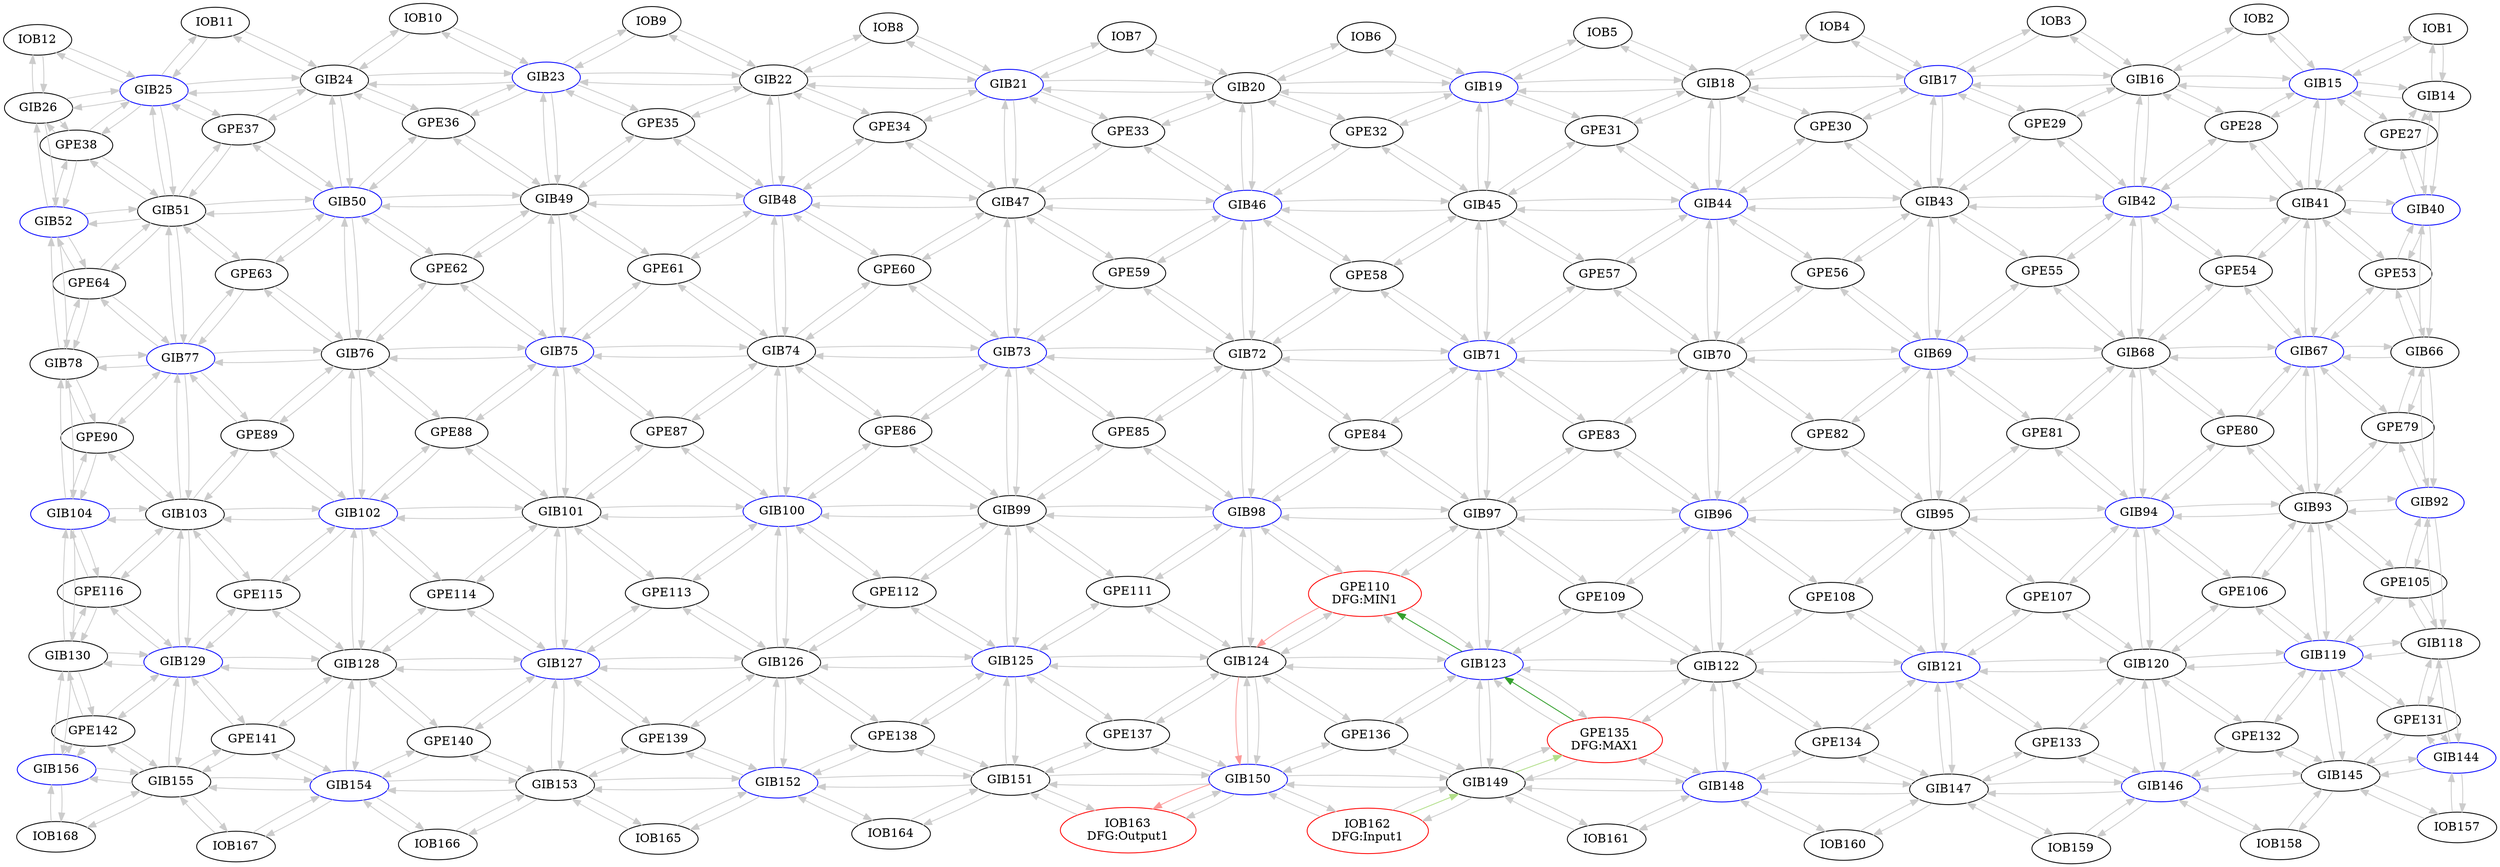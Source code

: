 Digraph G {
layout = sfdp;
overlap = scale;
IOB1[label = "IOB1", color = black];
GIB14->IOB1[color = gray80];
GIB15->IOB1[color = gray80];
IOB2[label = "IOB2", color = black];
GIB15->IOB2[color = gray80];
GIB16->IOB2[color = gray80];
IOB3[label = "IOB3", color = black];
GIB16->IOB3[color = gray80];
GIB17->IOB3[color = gray80];
IOB4[label = "IOB4", color = black];
GIB17->IOB4[color = gray80];
GIB18->IOB4[color = gray80];
IOB5[label = "IOB5", color = black];
GIB18->IOB5[color = gray80];
GIB19->IOB5[color = gray80];
IOB6[label = "IOB6", color = black];
GIB19->IOB6[color = gray80];
GIB20->IOB6[color = gray80];
IOB7[label = "IOB7", color = black];
GIB20->IOB7[color = gray80];
GIB21->IOB7[color = gray80];
IOB8[label = "IOB8", color = black];
GIB21->IOB8[color = gray80];
GIB22->IOB8[color = gray80];
IOB9[label = "IOB9", color = black];
GIB22->IOB9[color = gray80];
GIB23->IOB9[color = gray80];
IOB10[label = "IOB10", color = black];
GIB23->IOB10[color = gray80];
GIB24->IOB10[color = gray80];
IOB11[label = "IOB11", color = black];
GIB24->IOB11[color = gray80];
GIB25->IOB11[color = gray80];
IOB12[label = "IOB12", color = black];
GIB25->IOB12[color = gray80];
GIB26->IOB12[color = gray80];
GIB14[label = "GIB14", color = black];
IOB1->GIB14[color = gray80];
GIB15->GIB14[color = gray80];
GPE27->GIB14[color = gray80];
GIB40->GIB14[color = gray80];
GIB15[label = "GIB15", color = blue];
IOB1->GIB15[color = gray80];
IOB2->GIB15[color = gray80];
GIB14->GIB15[color = gray80];
GIB16->GIB15[color = gray80];
GPE27->GIB15[color = gray80];
GPE28->GIB15[color = gray80];
GIB41->GIB15[color = gray80];
GIB16[label = "GIB16", color = black];
IOB2->GIB16[color = gray80];
IOB3->GIB16[color = gray80];
GIB15->GIB16[color = gray80];
GIB17->GIB16[color = gray80];
GPE28->GIB16[color = gray80];
GPE29->GIB16[color = gray80];
GIB42->GIB16[color = gray80];
GIB17[label = "GIB17", color = blue];
IOB3->GIB17[color = gray80];
IOB4->GIB17[color = gray80];
GIB16->GIB17[color = gray80];
GIB18->GIB17[color = gray80];
GPE29->GIB17[color = gray80];
GPE30->GIB17[color = gray80];
GIB43->GIB17[color = gray80];
GIB18[label = "GIB18", color = black];
IOB4->GIB18[color = gray80];
IOB5->GIB18[color = gray80];
GIB17->GIB18[color = gray80];
GIB19->GIB18[color = gray80];
GPE30->GIB18[color = gray80];
GPE31->GIB18[color = gray80];
GIB44->GIB18[color = gray80];
GIB19[label = "GIB19", color = blue];
IOB5->GIB19[color = gray80];
IOB6->GIB19[color = gray80];
GIB18->GIB19[color = gray80];
GIB20->GIB19[color = gray80];
GPE31->GIB19[color = gray80];
GPE32->GIB19[color = gray80];
GIB45->GIB19[color = gray80];
GIB20[label = "GIB20", color = black];
IOB6->GIB20[color = gray80];
IOB7->GIB20[color = gray80];
GIB19->GIB20[color = gray80];
GIB21->GIB20[color = gray80];
GPE32->GIB20[color = gray80];
GPE33->GIB20[color = gray80];
GIB46->GIB20[color = gray80];
GIB21[label = "GIB21", color = blue];
IOB7->GIB21[color = gray80];
IOB8->GIB21[color = gray80];
GIB20->GIB21[color = gray80];
GIB22->GIB21[color = gray80];
GPE33->GIB21[color = gray80];
GPE34->GIB21[color = gray80];
GIB47->GIB21[color = gray80];
GIB22[label = "GIB22", color = black];
IOB8->GIB22[color = gray80];
IOB9->GIB22[color = gray80];
GIB21->GIB22[color = gray80];
GIB23->GIB22[color = gray80];
GPE34->GIB22[color = gray80];
GPE35->GIB22[color = gray80];
GIB48->GIB22[color = gray80];
GIB23[label = "GIB23", color = blue];
IOB9->GIB23[color = gray80];
IOB10->GIB23[color = gray80];
GIB22->GIB23[color = gray80];
GIB24->GIB23[color = gray80];
GPE35->GIB23[color = gray80];
GPE36->GIB23[color = gray80];
GIB49->GIB23[color = gray80];
GIB24[label = "GIB24", color = black];
IOB10->GIB24[color = gray80];
IOB11->GIB24[color = gray80];
GIB23->GIB24[color = gray80];
GIB25->GIB24[color = gray80];
GPE36->GIB24[color = gray80];
GPE37->GIB24[color = gray80];
GIB50->GIB24[color = gray80];
GIB25[label = "GIB25", color = blue];
IOB11->GIB25[color = gray80];
IOB12->GIB25[color = gray80];
GIB24->GIB25[color = gray80];
GIB26->GIB25[color = gray80];
GPE37->GIB25[color = gray80];
GPE38->GIB25[color = gray80];
GIB51->GIB25[color = gray80];
GIB26[label = "GIB26", color = black];
IOB12->GIB26[color = gray80];
GIB25->GIB26[color = gray80];
GPE38->GIB26[color = gray80];
GIB52->GIB26[color = gray80];
GPE27[label = "GPE27", color = black];
GIB14->GPE27[color = gray80];
GIB15->GPE27[color = gray80];
GIB40->GPE27[color = gray80];
GIB41->GPE27[color = gray80];
GPE28[label = "GPE28", color = black];
GIB15->GPE28[color = gray80];
GIB16->GPE28[color = gray80];
GIB41->GPE28[color = gray80];
GIB42->GPE28[color = gray80];
GPE29[label = "GPE29", color = black];
GIB16->GPE29[color = gray80];
GIB17->GPE29[color = gray80];
GIB42->GPE29[color = gray80];
GIB43->GPE29[color = gray80];
GPE30[label = "GPE30", color = black];
GIB17->GPE30[color = gray80];
GIB18->GPE30[color = gray80];
GIB43->GPE30[color = gray80];
GIB44->GPE30[color = gray80];
GPE31[label = "GPE31", color = black];
GIB18->GPE31[color = gray80];
GIB19->GPE31[color = gray80];
GIB44->GPE31[color = gray80];
GIB45->GPE31[color = gray80];
GPE32[label = "GPE32", color = black];
GIB19->GPE32[color = gray80];
GIB20->GPE32[color = gray80];
GIB45->GPE32[color = gray80];
GIB46->GPE32[color = gray80];
GPE33[label = "GPE33", color = black];
GIB20->GPE33[color = gray80];
GIB21->GPE33[color = gray80];
GIB46->GPE33[color = gray80];
GIB47->GPE33[color = gray80];
GPE34[label = "GPE34", color = black];
GIB21->GPE34[color = gray80];
GIB22->GPE34[color = gray80];
GIB47->GPE34[color = gray80];
GIB48->GPE34[color = gray80];
GPE35[label = "GPE35", color = black];
GIB22->GPE35[color = gray80];
GIB23->GPE35[color = gray80];
GIB48->GPE35[color = gray80];
GIB49->GPE35[color = gray80];
GPE36[label = "GPE36", color = black];
GIB23->GPE36[color = gray80];
GIB24->GPE36[color = gray80];
GIB49->GPE36[color = gray80];
GIB50->GPE36[color = gray80];
GPE37[label = "GPE37", color = black];
GIB24->GPE37[color = gray80];
GIB25->GPE37[color = gray80];
GIB50->GPE37[color = gray80];
GIB51->GPE37[color = gray80];
GPE38[label = "GPE38", color = black];
GIB25->GPE38[color = gray80];
GIB26->GPE38[color = gray80];
GIB51->GPE38[color = gray80];
GIB52->GPE38[color = gray80];
GIB40[label = "GIB40", color = blue];
GIB14->GIB40[color = gray80];
GPE27->GIB40[color = gray80];
GIB41->GIB40[color = gray80];
GPE53->GIB40[color = gray80];
GIB66->GIB40[color = gray80];
GIB41[label = "GIB41", color = black];
GIB15->GIB41[color = gray80];
GPE27->GIB41[color = gray80];
GPE28->GIB41[color = gray80];
GIB40->GIB41[color = gray80];
GIB42->GIB41[color = gray80];
GPE53->GIB41[color = gray80];
GPE54->GIB41[color = gray80];
GIB67->GIB41[color = gray80];
GIB42[label = "GIB42", color = blue];
GIB16->GIB42[color = gray80];
GPE28->GIB42[color = gray80];
GPE29->GIB42[color = gray80];
GIB41->GIB42[color = gray80];
GIB43->GIB42[color = gray80];
GPE54->GIB42[color = gray80];
GPE55->GIB42[color = gray80];
GIB68->GIB42[color = gray80];
GIB43[label = "GIB43", color = black];
GIB17->GIB43[color = gray80];
GPE29->GIB43[color = gray80];
GPE30->GIB43[color = gray80];
GIB42->GIB43[color = gray80];
GIB44->GIB43[color = gray80];
GPE55->GIB43[color = gray80];
GPE56->GIB43[color = gray80];
GIB69->GIB43[color = gray80];
GIB44[label = "GIB44", color = blue];
GIB18->GIB44[color = gray80];
GPE30->GIB44[color = gray80];
GPE31->GIB44[color = gray80];
GIB43->GIB44[color = gray80];
GIB45->GIB44[color = gray80];
GPE56->GIB44[color = gray80];
GPE57->GIB44[color = gray80];
GIB70->GIB44[color = gray80];
GIB45[label = "GIB45", color = black];
GIB19->GIB45[color = gray80];
GPE31->GIB45[color = gray80];
GPE32->GIB45[color = gray80];
GIB44->GIB45[color = gray80];
GIB46->GIB45[color = gray80];
GPE57->GIB45[color = gray80];
GPE58->GIB45[color = gray80];
GIB71->GIB45[color = gray80];
GIB46[label = "GIB46", color = blue];
GIB20->GIB46[color = gray80];
GPE32->GIB46[color = gray80];
GPE33->GIB46[color = gray80];
GIB45->GIB46[color = gray80];
GIB47->GIB46[color = gray80];
GPE58->GIB46[color = gray80];
GPE59->GIB46[color = gray80];
GIB72->GIB46[color = gray80];
GIB47[label = "GIB47", color = black];
GIB21->GIB47[color = gray80];
GPE33->GIB47[color = gray80];
GPE34->GIB47[color = gray80];
GIB46->GIB47[color = gray80];
GIB48->GIB47[color = gray80];
GPE59->GIB47[color = gray80];
GPE60->GIB47[color = gray80];
GIB73->GIB47[color = gray80];
GIB48[label = "GIB48", color = blue];
GIB22->GIB48[color = gray80];
GPE34->GIB48[color = gray80];
GPE35->GIB48[color = gray80];
GIB47->GIB48[color = gray80];
GIB49->GIB48[color = gray80];
GPE60->GIB48[color = gray80];
GPE61->GIB48[color = gray80];
GIB74->GIB48[color = gray80];
GIB49[label = "GIB49", color = black];
GIB23->GIB49[color = gray80];
GPE35->GIB49[color = gray80];
GPE36->GIB49[color = gray80];
GIB48->GIB49[color = gray80];
GIB50->GIB49[color = gray80];
GPE61->GIB49[color = gray80];
GPE62->GIB49[color = gray80];
GIB75->GIB49[color = gray80];
GIB50[label = "GIB50", color = blue];
GIB24->GIB50[color = gray80];
GPE36->GIB50[color = gray80];
GPE37->GIB50[color = gray80];
GIB49->GIB50[color = gray80];
GIB51->GIB50[color = gray80];
GPE62->GIB50[color = gray80];
GPE63->GIB50[color = gray80];
GIB76->GIB50[color = gray80];
GIB51[label = "GIB51", color = black];
GIB25->GIB51[color = gray80];
GPE37->GIB51[color = gray80];
GPE38->GIB51[color = gray80];
GIB50->GIB51[color = gray80];
GIB52->GIB51[color = gray80];
GPE63->GIB51[color = gray80];
GPE64->GIB51[color = gray80];
GIB77->GIB51[color = gray80];
GIB52[label = "GIB52", color = blue];
GIB26->GIB52[color = gray80];
GPE38->GIB52[color = gray80];
GIB51->GIB52[color = gray80];
GPE64->GIB52[color = gray80];
GIB78->GIB52[color = gray80];
GPE53[label = "GPE53", color = black];
GIB40->GPE53[color = gray80];
GIB41->GPE53[color = gray80];
GIB66->GPE53[color = gray80];
GIB67->GPE53[color = gray80];
GPE54[label = "GPE54", color = black];
GIB41->GPE54[color = gray80];
GIB42->GPE54[color = gray80];
GIB67->GPE54[color = gray80];
GIB68->GPE54[color = gray80];
GPE55[label = "GPE55", color = black];
GIB42->GPE55[color = gray80];
GIB43->GPE55[color = gray80];
GIB68->GPE55[color = gray80];
GIB69->GPE55[color = gray80];
GPE56[label = "GPE56", color = black];
GIB43->GPE56[color = gray80];
GIB44->GPE56[color = gray80];
GIB69->GPE56[color = gray80];
GIB70->GPE56[color = gray80];
GPE57[label = "GPE57", color = black];
GIB44->GPE57[color = gray80];
GIB45->GPE57[color = gray80];
GIB70->GPE57[color = gray80];
GIB71->GPE57[color = gray80];
GPE58[label = "GPE58", color = black];
GIB45->GPE58[color = gray80];
GIB46->GPE58[color = gray80];
GIB71->GPE58[color = gray80];
GIB72->GPE58[color = gray80];
GPE59[label = "GPE59", color = black];
GIB46->GPE59[color = gray80];
GIB47->GPE59[color = gray80];
GIB72->GPE59[color = gray80];
GIB73->GPE59[color = gray80];
GPE60[label = "GPE60", color = black];
GIB47->GPE60[color = gray80];
GIB48->GPE60[color = gray80];
GIB73->GPE60[color = gray80];
GIB74->GPE60[color = gray80];
GPE61[label = "GPE61", color = black];
GIB48->GPE61[color = gray80];
GIB49->GPE61[color = gray80];
GIB74->GPE61[color = gray80];
GIB75->GPE61[color = gray80];
GPE62[label = "GPE62", color = black];
GIB49->GPE62[color = gray80];
GIB50->GPE62[color = gray80];
GIB75->GPE62[color = gray80];
GIB76->GPE62[color = gray80];
GPE63[label = "GPE63", color = black];
GIB50->GPE63[color = gray80];
GIB51->GPE63[color = gray80];
GIB76->GPE63[color = gray80];
GIB77->GPE63[color = gray80];
GPE64[label = "GPE64", color = black];
GIB51->GPE64[color = gray80];
GIB52->GPE64[color = gray80];
GIB77->GPE64[color = gray80];
GIB78->GPE64[color = gray80];
GIB66[label = "GIB66", color = black];
GIB40->GIB66[color = gray80];
GPE53->GIB66[color = gray80];
GIB67->GIB66[color = gray80];
GPE79->GIB66[color = gray80];
GIB92->GIB66[color = gray80];
GIB67[label = "GIB67", color = blue];
GIB41->GIB67[color = gray80];
GPE53->GIB67[color = gray80];
GPE54->GIB67[color = gray80];
GIB66->GIB67[color = gray80];
GIB68->GIB67[color = gray80];
GPE79->GIB67[color = gray80];
GPE80->GIB67[color = gray80];
GIB93->GIB67[color = gray80];
GIB68[label = "GIB68", color = black];
GIB42->GIB68[color = gray80];
GPE54->GIB68[color = gray80];
GPE55->GIB68[color = gray80];
GIB67->GIB68[color = gray80];
GIB69->GIB68[color = gray80];
GPE80->GIB68[color = gray80];
GPE81->GIB68[color = gray80];
GIB94->GIB68[color = gray80];
GIB69[label = "GIB69", color = blue];
GIB43->GIB69[color = gray80];
GPE55->GIB69[color = gray80];
GPE56->GIB69[color = gray80];
GIB68->GIB69[color = gray80];
GIB70->GIB69[color = gray80];
GPE81->GIB69[color = gray80];
GPE82->GIB69[color = gray80];
GIB95->GIB69[color = gray80];
GIB70[label = "GIB70", color = black];
GIB44->GIB70[color = gray80];
GPE56->GIB70[color = gray80];
GPE57->GIB70[color = gray80];
GIB69->GIB70[color = gray80];
GIB71->GIB70[color = gray80];
GPE82->GIB70[color = gray80];
GPE83->GIB70[color = gray80];
GIB96->GIB70[color = gray80];
GIB71[label = "GIB71", color = blue];
GIB45->GIB71[color = gray80];
GPE57->GIB71[color = gray80];
GPE58->GIB71[color = gray80];
GIB70->GIB71[color = gray80];
GIB72->GIB71[color = gray80];
GPE83->GIB71[color = gray80];
GPE84->GIB71[color = gray80];
GIB97->GIB71[color = gray80];
GIB72[label = "GIB72", color = black];
GIB46->GIB72[color = gray80];
GPE58->GIB72[color = gray80];
GPE59->GIB72[color = gray80];
GIB71->GIB72[color = gray80];
GIB73->GIB72[color = gray80];
GPE84->GIB72[color = gray80];
GPE85->GIB72[color = gray80];
GIB98->GIB72[color = gray80];
GIB73[label = "GIB73", color = blue];
GIB47->GIB73[color = gray80];
GPE59->GIB73[color = gray80];
GPE60->GIB73[color = gray80];
GIB72->GIB73[color = gray80];
GIB74->GIB73[color = gray80];
GPE85->GIB73[color = gray80];
GPE86->GIB73[color = gray80];
GIB99->GIB73[color = gray80];
GIB74[label = "GIB74", color = black];
GIB48->GIB74[color = gray80];
GPE60->GIB74[color = gray80];
GPE61->GIB74[color = gray80];
GIB73->GIB74[color = gray80];
GIB75->GIB74[color = gray80];
GPE86->GIB74[color = gray80];
GPE87->GIB74[color = gray80];
GIB100->GIB74[color = gray80];
GIB75[label = "GIB75", color = blue];
GIB49->GIB75[color = gray80];
GPE61->GIB75[color = gray80];
GPE62->GIB75[color = gray80];
GIB74->GIB75[color = gray80];
GIB76->GIB75[color = gray80];
GPE87->GIB75[color = gray80];
GPE88->GIB75[color = gray80];
GIB101->GIB75[color = gray80];
GIB76[label = "GIB76", color = black];
GIB50->GIB76[color = gray80];
GPE62->GIB76[color = gray80];
GPE63->GIB76[color = gray80];
GIB75->GIB76[color = gray80];
GIB77->GIB76[color = gray80];
GPE88->GIB76[color = gray80];
GPE89->GIB76[color = gray80];
GIB102->GIB76[color = gray80];
GIB77[label = "GIB77", color = blue];
GIB51->GIB77[color = gray80];
GPE63->GIB77[color = gray80];
GPE64->GIB77[color = gray80];
GIB76->GIB77[color = gray80];
GIB78->GIB77[color = gray80];
GPE89->GIB77[color = gray80];
GPE90->GIB77[color = gray80];
GIB103->GIB77[color = gray80];
GIB78[label = "GIB78", color = black];
GIB52->GIB78[color = gray80];
GPE64->GIB78[color = gray80];
GIB77->GIB78[color = gray80];
GPE90->GIB78[color = gray80];
GIB104->GIB78[color = gray80];
GPE79[label = "GPE79", color = black];
GIB66->GPE79[color = gray80];
GIB67->GPE79[color = gray80];
GIB92->GPE79[color = gray80];
GIB93->GPE79[color = gray80];
GPE80[label = "GPE80", color = black];
GIB67->GPE80[color = gray80];
GIB68->GPE80[color = gray80];
GIB93->GPE80[color = gray80];
GIB94->GPE80[color = gray80];
GPE81[label = "GPE81", color = black];
GIB68->GPE81[color = gray80];
GIB69->GPE81[color = gray80];
GIB94->GPE81[color = gray80];
GIB95->GPE81[color = gray80];
GPE82[label = "GPE82", color = black];
GIB69->GPE82[color = gray80];
GIB70->GPE82[color = gray80];
GIB95->GPE82[color = gray80];
GIB96->GPE82[color = gray80];
GPE83[label = "GPE83", color = black];
GIB70->GPE83[color = gray80];
GIB71->GPE83[color = gray80];
GIB96->GPE83[color = gray80];
GIB97->GPE83[color = gray80];
GPE84[label = "GPE84", color = black];
GIB71->GPE84[color = gray80];
GIB72->GPE84[color = gray80];
GIB97->GPE84[color = gray80];
GIB98->GPE84[color = gray80];
GPE85[label = "GPE85", color = black];
GIB72->GPE85[color = gray80];
GIB73->GPE85[color = gray80];
GIB98->GPE85[color = gray80];
GIB99->GPE85[color = gray80];
GPE86[label = "GPE86", color = black];
GIB73->GPE86[color = gray80];
GIB74->GPE86[color = gray80];
GIB99->GPE86[color = gray80];
GIB100->GPE86[color = gray80];
GPE87[label = "GPE87", color = black];
GIB74->GPE87[color = gray80];
GIB75->GPE87[color = gray80];
GIB100->GPE87[color = gray80];
GIB101->GPE87[color = gray80];
GPE88[label = "GPE88", color = black];
GIB75->GPE88[color = gray80];
GIB76->GPE88[color = gray80];
GIB101->GPE88[color = gray80];
GIB102->GPE88[color = gray80];
GPE89[label = "GPE89", color = black];
GIB76->GPE89[color = gray80];
GIB77->GPE89[color = gray80];
GIB102->GPE89[color = gray80];
GIB103->GPE89[color = gray80];
GPE90[label = "GPE90", color = black];
GIB77->GPE90[color = gray80];
GIB78->GPE90[color = gray80];
GIB103->GPE90[color = gray80];
GIB104->GPE90[color = gray80];
GIB92[label = "GIB92", color = blue];
GIB66->GIB92[color = gray80];
GPE79->GIB92[color = gray80];
GIB93->GIB92[color = gray80];
GPE105->GIB92[color = gray80];
GIB118->GIB92[color = gray80];
GIB93[label = "GIB93", color = black];
GIB67->GIB93[color = gray80];
GPE79->GIB93[color = gray80];
GPE80->GIB93[color = gray80];
GIB92->GIB93[color = gray80];
GIB94->GIB93[color = gray80];
GPE105->GIB93[color = gray80];
GPE106->GIB93[color = gray80];
GIB119->GIB93[color = gray80];
GIB94[label = "GIB94", color = blue];
GIB68->GIB94[color = gray80];
GPE80->GIB94[color = gray80];
GPE81->GIB94[color = gray80];
GIB93->GIB94[color = gray80];
GIB95->GIB94[color = gray80];
GPE106->GIB94[color = gray80];
GPE107->GIB94[color = gray80];
GIB120->GIB94[color = gray80];
GIB95[label = "GIB95", color = black];
GIB69->GIB95[color = gray80];
GPE81->GIB95[color = gray80];
GPE82->GIB95[color = gray80];
GIB94->GIB95[color = gray80];
GIB96->GIB95[color = gray80];
GPE107->GIB95[color = gray80];
GPE108->GIB95[color = gray80];
GIB121->GIB95[color = gray80];
GIB96[label = "GIB96", color = blue];
GIB70->GIB96[color = gray80];
GPE82->GIB96[color = gray80];
GPE83->GIB96[color = gray80];
GIB95->GIB96[color = gray80];
GIB97->GIB96[color = gray80];
GPE108->GIB96[color = gray80];
GPE109->GIB96[color = gray80];
GIB122->GIB96[color = gray80];
GIB97[label = "GIB97", color = black];
GIB71->GIB97[color = gray80];
GPE83->GIB97[color = gray80];
GPE84->GIB97[color = gray80];
GIB96->GIB97[color = gray80];
GIB98->GIB97[color = gray80];
GPE109->GIB97[color = gray80];
GPE110->GIB97[color = gray80];
GIB123->GIB97[color = gray80];
GIB98[label = "GIB98", color = blue];
GIB72->GIB98[color = gray80];
GPE84->GIB98[color = gray80];
GPE85->GIB98[color = gray80];
GIB97->GIB98[color = gray80];
GIB99->GIB98[color = gray80];
GPE110->GIB98[color = gray80];
GPE111->GIB98[color = gray80];
GIB124->GIB98[color = gray80];
GIB99[label = "GIB99", color = black];
GIB73->GIB99[color = gray80];
GPE85->GIB99[color = gray80];
GPE86->GIB99[color = gray80];
GIB98->GIB99[color = gray80];
GIB100->GIB99[color = gray80];
GPE111->GIB99[color = gray80];
GPE112->GIB99[color = gray80];
GIB125->GIB99[color = gray80];
GIB100[label = "GIB100", color = blue];
GIB74->GIB100[color = gray80];
GPE86->GIB100[color = gray80];
GPE87->GIB100[color = gray80];
GIB99->GIB100[color = gray80];
GIB101->GIB100[color = gray80];
GPE112->GIB100[color = gray80];
GPE113->GIB100[color = gray80];
GIB126->GIB100[color = gray80];
GIB101[label = "GIB101", color = black];
GIB75->GIB101[color = gray80];
GPE87->GIB101[color = gray80];
GPE88->GIB101[color = gray80];
GIB100->GIB101[color = gray80];
GIB102->GIB101[color = gray80];
GPE113->GIB101[color = gray80];
GPE114->GIB101[color = gray80];
GIB127->GIB101[color = gray80];
GIB102[label = "GIB102", color = blue];
GIB76->GIB102[color = gray80];
GPE88->GIB102[color = gray80];
GPE89->GIB102[color = gray80];
GIB101->GIB102[color = gray80];
GIB103->GIB102[color = gray80];
GPE114->GIB102[color = gray80];
GPE115->GIB102[color = gray80];
GIB128->GIB102[color = gray80];
GIB103[label = "GIB103", color = black];
GIB77->GIB103[color = gray80];
GPE89->GIB103[color = gray80];
GPE90->GIB103[color = gray80];
GIB102->GIB103[color = gray80];
GIB104->GIB103[color = gray80];
GPE115->GIB103[color = gray80];
GPE116->GIB103[color = gray80];
GIB129->GIB103[color = gray80];
GIB104[label = "GIB104", color = blue];
GIB78->GIB104[color = gray80];
GPE90->GIB104[color = gray80];
GIB103->GIB104[color = gray80];
GPE116->GIB104[color = gray80];
GIB130->GIB104[color = gray80];
GPE105[label = "GPE105", color = black];
GIB92->GPE105[color = gray80];
GIB93->GPE105[color = gray80];
GIB118->GPE105[color = gray80];
GIB119->GPE105[color = gray80];
GPE106[label = "GPE106", color = black];
GIB93->GPE106[color = gray80];
GIB94->GPE106[color = gray80];
GIB119->GPE106[color = gray80];
GIB120->GPE106[color = gray80];
GPE107[label = "GPE107", color = black];
GIB94->GPE107[color = gray80];
GIB95->GPE107[color = gray80];
GIB120->GPE107[color = gray80];
GIB121->GPE107[color = gray80];
GPE108[label = "GPE108", color = black];
GIB95->GPE108[color = gray80];
GIB96->GPE108[color = gray80];
GIB121->GPE108[color = gray80];
GIB122->GPE108[color = gray80];
GPE109[label = "GPE109", color = black];
GIB96->GPE109[color = gray80];
GIB97->GPE109[color = gray80];
GIB122->GPE109[color = gray80];
GIB123->GPE109[color = gray80];
GPE110[label = "GPE110\nDFG:MIN1", color = red];
GIB97->GPE110[color = gray80];
GIB98->GPE110[color = gray80];
GIB123->GPE110[color = gray80];
GIB124->GPE110[color = gray80];
GPE111[label = "GPE111", color = black];
GIB98->GPE111[color = gray80];
GIB99->GPE111[color = gray80];
GIB124->GPE111[color = gray80];
GIB125->GPE111[color = gray80];
GPE112[label = "GPE112", color = black];
GIB99->GPE112[color = gray80];
GIB100->GPE112[color = gray80];
GIB125->GPE112[color = gray80];
GIB126->GPE112[color = gray80];
GPE113[label = "GPE113", color = black];
GIB100->GPE113[color = gray80];
GIB101->GPE113[color = gray80];
GIB126->GPE113[color = gray80];
GIB127->GPE113[color = gray80];
GPE114[label = "GPE114", color = black];
GIB101->GPE114[color = gray80];
GIB102->GPE114[color = gray80];
GIB127->GPE114[color = gray80];
GIB128->GPE114[color = gray80];
GPE115[label = "GPE115", color = black];
GIB102->GPE115[color = gray80];
GIB103->GPE115[color = gray80];
GIB128->GPE115[color = gray80];
GIB129->GPE115[color = gray80];
GPE116[label = "GPE116", color = black];
GIB103->GPE116[color = gray80];
GIB104->GPE116[color = gray80];
GIB129->GPE116[color = gray80];
GIB130->GPE116[color = gray80];
GIB118[label = "GIB118", color = black];
GIB92->GIB118[color = gray80];
GPE105->GIB118[color = gray80];
GIB119->GIB118[color = gray80];
GPE131->GIB118[color = gray80];
GIB144->GIB118[color = gray80];
GIB119[label = "GIB119", color = blue];
GIB93->GIB119[color = gray80];
GPE105->GIB119[color = gray80];
GPE106->GIB119[color = gray80];
GIB118->GIB119[color = gray80];
GIB120->GIB119[color = gray80];
GPE131->GIB119[color = gray80];
GPE132->GIB119[color = gray80];
GIB145->GIB119[color = gray80];
GIB120[label = "GIB120", color = black];
GIB94->GIB120[color = gray80];
GPE106->GIB120[color = gray80];
GPE107->GIB120[color = gray80];
GIB119->GIB120[color = gray80];
GIB121->GIB120[color = gray80];
GPE132->GIB120[color = gray80];
GPE133->GIB120[color = gray80];
GIB146->GIB120[color = gray80];
GIB121[label = "GIB121", color = blue];
GIB95->GIB121[color = gray80];
GPE107->GIB121[color = gray80];
GPE108->GIB121[color = gray80];
GIB120->GIB121[color = gray80];
GIB122->GIB121[color = gray80];
GPE133->GIB121[color = gray80];
GPE134->GIB121[color = gray80];
GIB147->GIB121[color = gray80];
GIB122[label = "GIB122", color = black];
GIB96->GIB122[color = gray80];
GPE108->GIB122[color = gray80];
GPE109->GIB122[color = gray80];
GIB121->GIB122[color = gray80];
GIB123->GIB122[color = gray80];
GPE134->GIB122[color = gray80];
GPE135->GIB122[color = gray80];
GIB148->GIB122[color = gray80];
GIB123[label = "GIB123", color = blue];
GIB97->GIB123[color = gray80];
GPE109->GIB123[color = gray80];
GPE110->GIB123[color = gray80];
GIB122->GIB123[color = gray80];
GIB124->GIB123[color = gray80];
GPE135->GIB123[color = gray80];
GPE136->GIB123[color = gray80];
GIB149->GIB123[color = gray80];
GIB124[label = "GIB124", color = black];
GIB98->GIB124[color = gray80];
GPE110->GIB124[color = gray80];
GPE111->GIB124[color = gray80];
GIB123->GIB124[color = gray80];
GIB125->GIB124[color = gray80];
GPE136->GIB124[color = gray80];
GPE137->GIB124[color = gray80];
GIB150->GIB124[color = gray80];
GIB125[label = "GIB125", color = blue];
GIB99->GIB125[color = gray80];
GPE111->GIB125[color = gray80];
GPE112->GIB125[color = gray80];
GIB124->GIB125[color = gray80];
GIB126->GIB125[color = gray80];
GPE137->GIB125[color = gray80];
GPE138->GIB125[color = gray80];
GIB151->GIB125[color = gray80];
GIB126[label = "GIB126", color = black];
GIB100->GIB126[color = gray80];
GPE112->GIB126[color = gray80];
GPE113->GIB126[color = gray80];
GIB125->GIB126[color = gray80];
GIB127->GIB126[color = gray80];
GPE138->GIB126[color = gray80];
GPE139->GIB126[color = gray80];
GIB152->GIB126[color = gray80];
GIB127[label = "GIB127", color = blue];
GIB101->GIB127[color = gray80];
GPE113->GIB127[color = gray80];
GPE114->GIB127[color = gray80];
GIB126->GIB127[color = gray80];
GIB128->GIB127[color = gray80];
GPE139->GIB127[color = gray80];
GPE140->GIB127[color = gray80];
GIB153->GIB127[color = gray80];
GIB128[label = "GIB128", color = black];
GIB102->GIB128[color = gray80];
GPE114->GIB128[color = gray80];
GPE115->GIB128[color = gray80];
GIB127->GIB128[color = gray80];
GIB129->GIB128[color = gray80];
GPE140->GIB128[color = gray80];
GPE141->GIB128[color = gray80];
GIB154->GIB128[color = gray80];
GIB129[label = "GIB129", color = blue];
GIB103->GIB129[color = gray80];
GPE115->GIB129[color = gray80];
GPE116->GIB129[color = gray80];
GIB128->GIB129[color = gray80];
GIB130->GIB129[color = gray80];
GPE141->GIB129[color = gray80];
GPE142->GIB129[color = gray80];
GIB155->GIB129[color = gray80];
GIB130[label = "GIB130", color = black];
GIB104->GIB130[color = gray80];
GPE116->GIB130[color = gray80];
GIB129->GIB130[color = gray80];
GPE142->GIB130[color = gray80];
GIB156->GIB130[color = gray80];
GPE131[label = "GPE131", color = black];
GIB118->GPE131[color = gray80];
GIB119->GPE131[color = gray80];
GIB144->GPE131[color = gray80];
GIB145->GPE131[color = gray80];
GPE132[label = "GPE132", color = black];
GIB119->GPE132[color = gray80];
GIB120->GPE132[color = gray80];
GIB145->GPE132[color = gray80];
GIB146->GPE132[color = gray80];
GPE133[label = "GPE133", color = black];
GIB120->GPE133[color = gray80];
GIB121->GPE133[color = gray80];
GIB146->GPE133[color = gray80];
GIB147->GPE133[color = gray80];
GPE134[label = "GPE134", color = black];
GIB121->GPE134[color = gray80];
GIB122->GPE134[color = gray80];
GIB147->GPE134[color = gray80];
GIB148->GPE134[color = gray80];
GPE135[label = "GPE135\nDFG:MAX1", color = red];
GIB122->GPE135[color = gray80];
GIB123->GPE135[color = gray80];
GIB148->GPE135[color = gray80];
GIB149->GPE135[color = gray80];
GPE136[label = "GPE136", color = black];
GIB123->GPE136[color = gray80];
GIB124->GPE136[color = gray80];
GIB149->GPE136[color = gray80];
GIB150->GPE136[color = gray80];
GPE137[label = "GPE137", color = black];
GIB124->GPE137[color = gray80];
GIB125->GPE137[color = gray80];
GIB150->GPE137[color = gray80];
GIB151->GPE137[color = gray80];
GPE138[label = "GPE138", color = black];
GIB125->GPE138[color = gray80];
GIB126->GPE138[color = gray80];
GIB151->GPE138[color = gray80];
GIB152->GPE138[color = gray80];
GPE139[label = "GPE139", color = black];
GIB126->GPE139[color = gray80];
GIB127->GPE139[color = gray80];
GIB152->GPE139[color = gray80];
GIB153->GPE139[color = gray80];
GPE140[label = "GPE140", color = black];
GIB127->GPE140[color = gray80];
GIB128->GPE140[color = gray80];
GIB153->GPE140[color = gray80];
GIB154->GPE140[color = gray80];
GPE141[label = "GPE141", color = black];
GIB128->GPE141[color = gray80];
GIB129->GPE141[color = gray80];
GIB154->GPE141[color = gray80];
GIB155->GPE141[color = gray80];
GPE142[label = "GPE142", color = black];
GIB129->GPE142[color = gray80];
GIB130->GPE142[color = gray80];
GIB155->GPE142[color = gray80];
GIB156->GPE142[color = gray80];
GIB144[label = "GIB144", color = blue];
GIB118->GIB144[color = gray80];
GPE131->GIB144[color = gray80];
GIB145->GIB144[color = gray80];
IOB157->GIB144[color = gray80];
GIB145[label = "GIB145", color = black];
GIB119->GIB145[color = gray80];
GPE131->GIB145[color = gray80];
GPE132->GIB145[color = gray80];
GIB144->GIB145[color = gray80];
GIB146->GIB145[color = gray80];
IOB157->GIB145[color = gray80];
IOB158->GIB145[color = gray80];
GIB146[label = "GIB146", color = blue];
GIB120->GIB146[color = gray80];
GPE132->GIB146[color = gray80];
GPE133->GIB146[color = gray80];
GIB145->GIB146[color = gray80];
GIB147->GIB146[color = gray80];
IOB158->GIB146[color = gray80];
IOB159->GIB146[color = gray80];
GIB147[label = "GIB147", color = black];
GIB121->GIB147[color = gray80];
GPE133->GIB147[color = gray80];
GPE134->GIB147[color = gray80];
GIB146->GIB147[color = gray80];
GIB148->GIB147[color = gray80];
IOB159->GIB147[color = gray80];
IOB160->GIB147[color = gray80];
GIB148[label = "GIB148", color = blue];
GIB122->GIB148[color = gray80];
GPE134->GIB148[color = gray80];
GPE135->GIB148[color = gray80];
GIB147->GIB148[color = gray80];
GIB149->GIB148[color = gray80];
IOB160->GIB148[color = gray80];
IOB161->GIB148[color = gray80];
GIB149[label = "GIB149", color = black];
GIB123->GIB149[color = gray80];
GPE135->GIB149[color = gray80];
GPE136->GIB149[color = gray80];
GIB148->GIB149[color = gray80];
GIB150->GIB149[color = gray80];
IOB161->GIB149[color = gray80];
IOB162->GIB149[color = gray80];
GIB150[label = "GIB150", color = blue];
GIB124->GIB150[color = gray80];
GPE136->GIB150[color = gray80];
GPE137->GIB150[color = gray80];
GIB149->GIB150[color = gray80];
GIB151->GIB150[color = gray80];
IOB162->GIB150[color = gray80];
IOB163->GIB150[color = gray80];
GIB151[label = "GIB151", color = black];
GIB125->GIB151[color = gray80];
GPE137->GIB151[color = gray80];
GPE138->GIB151[color = gray80];
GIB150->GIB151[color = gray80];
GIB152->GIB151[color = gray80];
IOB163->GIB151[color = gray80];
IOB164->GIB151[color = gray80];
GIB152[label = "GIB152", color = blue];
GIB126->GIB152[color = gray80];
GPE138->GIB152[color = gray80];
GPE139->GIB152[color = gray80];
GIB151->GIB152[color = gray80];
GIB153->GIB152[color = gray80];
IOB164->GIB152[color = gray80];
IOB165->GIB152[color = gray80];
GIB153[label = "GIB153", color = black];
GIB127->GIB153[color = gray80];
GPE139->GIB153[color = gray80];
GPE140->GIB153[color = gray80];
GIB152->GIB153[color = gray80];
GIB154->GIB153[color = gray80];
IOB165->GIB153[color = gray80];
IOB166->GIB153[color = gray80];
GIB154[label = "GIB154", color = blue];
GIB128->GIB154[color = gray80];
GPE140->GIB154[color = gray80];
GPE141->GIB154[color = gray80];
GIB153->GIB154[color = gray80];
GIB155->GIB154[color = gray80];
IOB166->GIB154[color = gray80];
IOB167->GIB154[color = gray80];
GIB155[label = "GIB155", color = black];
GIB129->GIB155[color = gray80];
GPE141->GIB155[color = gray80];
GPE142->GIB155[color = gray80];
GIB154->GIB155[color = gray80];
GIB156->GIB155[color = gray80];
IOB167->GIB155[color = gray80];
IOB168->GIB155[color = gray80];
GIB156[label = "GIB156", color = blue];
GIB130->GIB156[color = gray80];
GPE142->GIB156[color = gray80];
GIB155->GIB156[color = gray80];
IOB168->GIB156[color = gray80];
IOB157[label = "IOB157", color = black];
GIB144->IOB157[color = gray80];
GIB145->IOB157[color = gray80];
IOB158[label = "IOB158", color = black];
GIB145->IOB158[color = gray80];
GIB146->IOB158[color = gray80];
IOB159[label = "IOB159", color = black];
GIB146->IOB159[color = gray80];
GIB147->IOB159[color = gray80];
IOB160[label = "IOB160", color = black];
GIB147->IOB160[color = gray80];
GIB148->IOB160[color = gray80];
IOB161[label = "IOB161", color = black];
GIB148->IOB161[color = gray80];
GIB149->IOB161[color = gray80];
IOB162[label = "IOB162\nDFG:Input1", color = red];
GIB149->IOB162[color = gray80];
GIB150->IOB162[color = gray80];
IOB163[label = "IOB163\nDFG:Output1", color = red];
GIB150->IOB163[color = gray80];
GIB151->IOB163[color = gray80];
IOB164[label = "IOB164", color = black];
GIB151->IOB164[color = gray80];
GIB152->IOB164[color = gray80];
IOB165[label = "IOB165", color = black];
GIB152->IOB165[color = gray80];
GIB153->IOB165[color = gray80];
IOB166[label = "IOB166", color = black];
GIB153->IOB166[color = gray80];
GIB154->IOB166[color = gray80];
IOB167[label = "IOB167", color = black];
GIB154->IOB167[color = gray80];
GIB155->IOB167[color = gray80];
IOB168[label = "IOB168", color = black];
GIB155->IOB168[color = gray80];
GIB156->IOB168[color = gray80];
edge [colorscheme=paired12];
IOB162->GIB149->GPE135[weight = 4, color = 3];
GPE135->GIB123->GPE110[weight = 4, color = 4];
GPE110->GIB124->GIB150->IOB163[weight = 4, color = 5];
}
